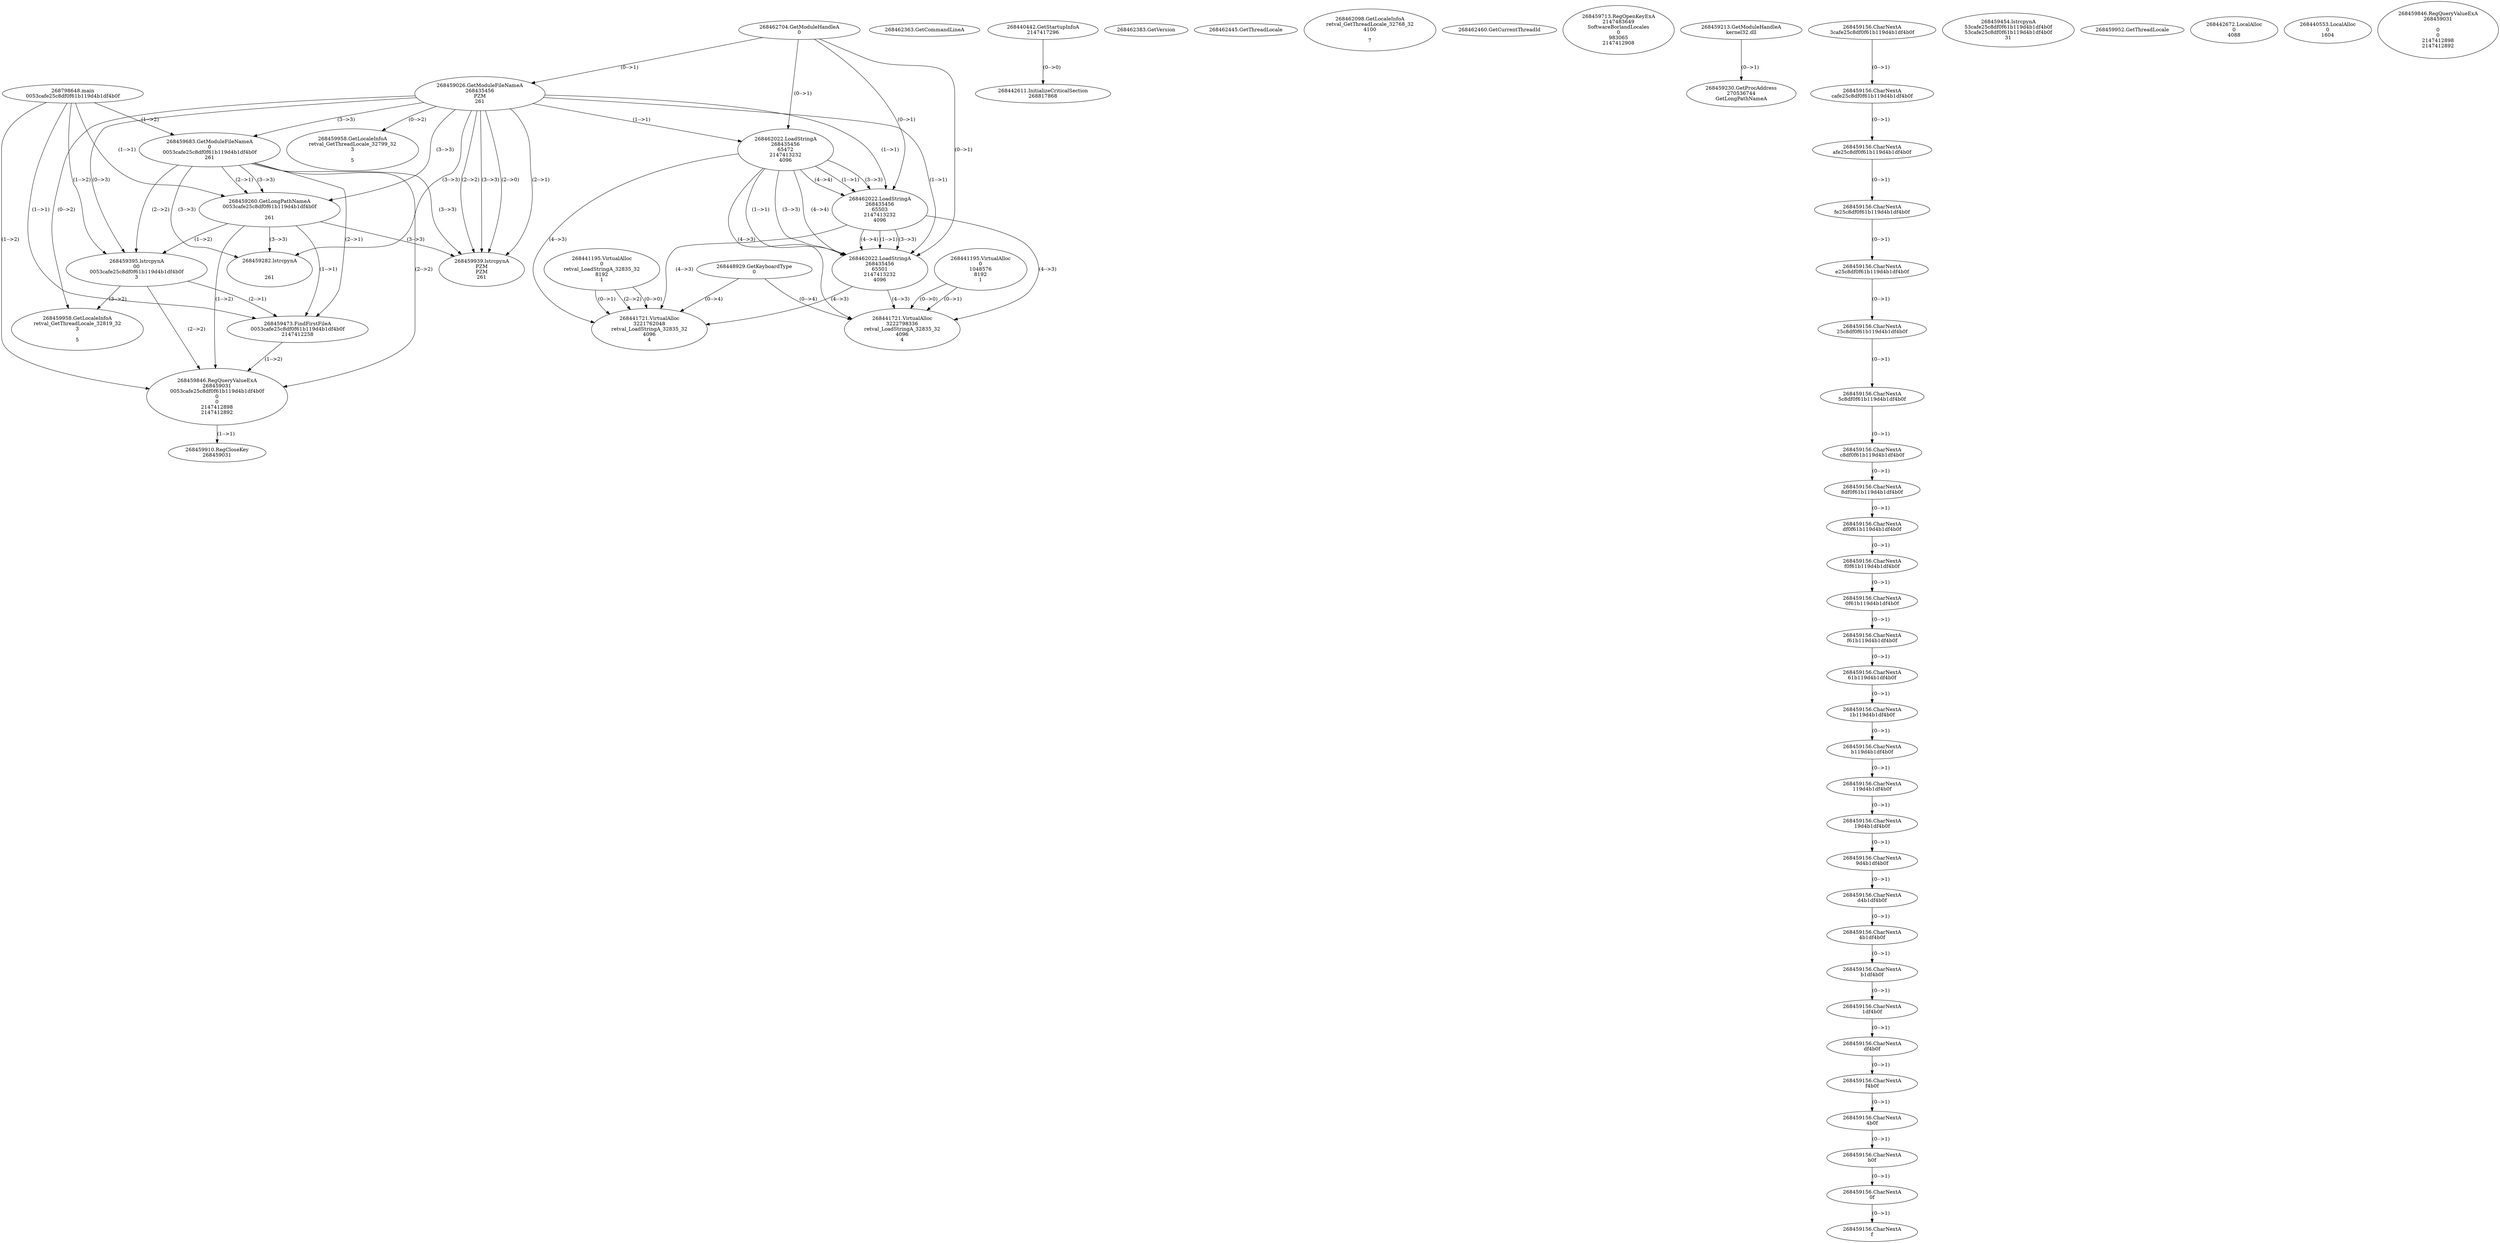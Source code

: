 // Global SCDG with merge call
digraph {
	0 [label="268798648.main
0053cafe25c8df0f61b119d4b1df4b0f"]
	1 [label="268462704.GetModuleHandleA
0"]
	2 [label="268448929.GetKeyboardType
0"]
	3 [label="268462363.GetCommandLineA
"]
	4 [label="268440442.GetStartupInfoA
2147417296"]
	5 [label="268462383.GetVersion
"]
	6 [label="268462445.GetThreadLocale
"]
	7 [label="268462098.GetLocaleInfoA
retval_GetThreadLocale_32768_32
4100

7"]
	8 [label="268462460.GetCurrentThreadId
"]
	9 [label="268459026.GetModuleFileNameA
268435456
PZM
261"]
	1 -> 9 [label="(0-->1)"]
	10 [label="268459683.GetModuleFileNameA
0
0053cafe25c8df0f61b119d4b1df4b0f
261"]
	0 -> 10 [label="(1-->2)"]
	9 -> 10 [label="(3-->3)"]
	11 [label="268459713.RegOpenKeyExA
2147483649
Software\Borland\Locales
0
983065
2147412908"]
	12 [label="268459213.GetModuleHandleA
kernel32.dll"]
	13 [label="268459230.GetProcAddress
270536744
GetLongPathNameA"]
	12 -> 13 [label="(0-->1)"]
	14 [label="268459260.GetLongPathNameA
0053cafe25c8df0f61b119d4b1df4b0f

261"]
	0 -> 14 [label="(1-->1)"]
	10 -> 14 [label="(2-->1)"]
	9 -> 14 [label="(3-->3)"]
	10 -> 14 [label="(3-->3)"]
	15 [label="268459395.lstrcpynA
00
0053cafe25c8df0f61b119d4b1df4b0f
3"]
	0 -> 15 [label="(1-->2)"]
	10 -> 15 [label="(2-->2)"]
	14 -> 15 [label="(1-->2)"]
	9 -> 15 [label="(0-->3)"]
	16 [label="268459156.CharNextA
3cafe25c8df0f61b119d4b1df4b0f"]
	17 [label="268459156.CharNextA
cafe25c8df0f61b119d4b1df4b0f"]
	16 -> 17 [label="(0-->1)"]
	18 [label="268459156.CharNextA
afe25c8df0f61b119d4b1df4b0f"]
	17 -> 18 [label="(0-->1)"]
	19 [label="268459156.CharNextA
fe25c8df0f61b119d4b1df4b0f"]
	18 -> 19 [label="(0-->1)"]
	20 [label="268459156.CharNextA
e25c8df0f61b119d4b1df4b0f"]
	19 -> 20 [label="(0-->1)"]
	21 [label="268459156.CharNextA
25c8df0f61b119d4b1df4b0f"]
	20 -> 21 [label="(0-->1)"]
	22 [label="268459156.CharNextA
5c8df0f61b119d4b1df4b0f"]
	21 -> 22 [label="(0-->1)"]
	23 [label="268459156.CharNextA
c8df0f61b119d4b1df4b0f"]
	22 -> 23 [label="(0-->1)"]
	24 [label="268459156.CharNextA
8df0f61b119d4b1df4b0f"]
	23 -> 24 [label="(0-->1)"]
	25 [label="268459156.CharNextA
df0f61b119d4b1df4b0f"]
	24 -> 25 [label="(0-->1)"]
	26 [label="268459156.CharNextA
f0f61b119d4b1df4b0f"]
	25 -> 26 [label="(0-->1)"]
	27 [label="268459156.CharNextA
0f61b119d4b1df4b0f"]
	26 -> 27 [label="(0-->1)"]
	28 [label="268459156.CharNextA
f61b119d4b1df4b0f"]
	27 -> 28 [label="(0-->1)"]
	29 [label="268459156.CharNextA
61b119d4b1df4b0f"]
	28 -> 29 [label="(0-->1)"]
	30 [label="268459156.CharNextA
1b119d4b1df4b0f"]
	29 -> 30 [label="(0-->1)"]
	31 [label="268459156.CharNextA
b119d4b1df4b0f"]
	30 -> 31 [label="(0-->1)"]
	32 [label="268459156.CharNextA
119d4b1df4b0f"]
	31 -> 32 [label="(0-->1)"]
	33 [label="268459156.CharNextA
19d4b1df4b0f"]
	32 -> 33 [label="(0-->1)"]
	34 [label="268459156.CharNextA
9d4b1df4b0f"]
	33 -> 34 [label="(0-->1)"]
	35 [label="268459156.CharNextA
d4b1df4b0f"]
	34 -> 35 [label="(0-->1)"]
	36 [label="268459156.CharNextA
4b1df4b0f"]
	35 -> 36 [label="(0-->1)"]
	37 [label="268459156.CharNextA
b1df4b0f"]
	36 -> 37 [label="(0-->1)"]
	38 [label="268459156.CharNextA
1df4b0f"]
	37 -> 38 [label="(0-->1)"]
	39 [label="268459156.CharNextA
df4b0f"]
	38 -> 39 [label="(0-->1)"]
	40 [label="268459156.CharNextA
f4b0f"]
	39 -> 40 [label="(0-->1)"]
	41 [label="268459156.CharNextA
4b0f"]
	40 -> 41 [label="(0-->1)"]
	42 [label="268459156.CharNextA
b0f"]
	41 -> 42 [label="(0-->1)"]
	43 [label="268459156.CharNextA
0f"]
	42 -> 43 [label="(0-->1)"]
	44 [label="268459156.CharNextA
f"]
	43 -> 44 [label="(0-->1)"]
	45 [label="268459454.lstrcpynA
53cafe25c8df0f61b119d4b1df4b0f
53cafe25c8df0f61b119d4b1df4b0f
31"]
	46 [label="268459473.FindFirstFileA
0053cafe25c8df0f61b119d4b1df4b0f
2147412258"]
	0 -> 46 [label="(1-->1)"]
	10 -> 46 [label="(2-->1)"]
	14 -> 46 [label="(1-->1)"]
	15 -> 46 [label="(2-->1)"]
	47 [label="268459846.RegQueryValueExA
268459031
0053cafe25c8df0f61b119d4b1df4b0f
0
0
2147412898
2147412892"]
	0 -> 47 [label="(1-->2)"]
	10 -> 47 [label="(2-->2)"]
	14 -> 47 [label="(1-->2)"]
	15 -> 47 [label="(2-->2)"]
	46 -> 47 [label="(1-->2)"]
	48 [label="268459910.RegCloseKey
268459031"]
	47 -> 48 [label="(1-->1)"]
	49 [label="268459939.lstrcpynA
PZM
PZM
261"]
	9 -> 49 [label="(2-->1)"]
	9 -> 49 [label="(2-->2)"]
	9 -> 49 [label="(3-->3)"]
	10 -> 49 [label="(3-->3)"]
	14 -> 49 [label="(3-->3)"]
	9 -> 49 [label="(2-->0)"]
	50 [label="268459952.GetThreadLocale
"]
	51 [label="268459958.GetLocaleInfoA
retval_GetThreadLocale_32819_32
3

5"]
	9 -> 51 [label="(0-->2)"]
	15 -> 51 [label="(3-->2)"]
	52 [label="268462022.LoadStringA
268435456
65472
2147413232
4096"]
	1 -> 52 [label="(0-->1)"]
	9 -> 52 [label="(1-->1)"]
	53 [label="268462022.LoadStringA
268435456
65503
2147413232
4096"]
	1 -> 53 [label="(0-->1)"]
	9 -> 53 [label="(1-->1)"]
	52 -> 53 [label="(1-->1)"]
	52 -> 53 [label="(3-->3)"]
	52 -> 53 [label="(4-->4)"]
	54 [label="268462022.LoadStringA
268435456
65501
2147413232
4096"]
	1 -> 54 [label="(0-->1)"]
	9 -> 54 [label="(1-->1)"]
	52 -> 54 [label="(1-->1)"]
	53 -> 54 [label="(1-->1)"]
	52 -> 54 [label="(3-->3)"]
	53 -> 54 [label="(3-->3)"]
	52 -> 54 [label="(4-->4)"]
	53 -> 54 [label="(4-->4)"]
	55 [label="268442611.InitializeCriticalSection
268817868"]
	4 -> 55 [label="(0-->0)"]
	56 [label="268442672.LocalAlloc
0
4088"]
	57 [label="268441195.VirtualAlloc
0
retval_LoadStringA_32835_32
8192
1"]
	58 [label="268440553.LocalAlloc
0
1604"]
	59 [label="268441721.VirtualAlloc
3221762048
retval_LoadStringA_32835_32
4096
4"]
	57 -> 59 [label="(0-->1)"]
	57 -> 59 [label="(2-->2)"]
	52 -> 59 [label="(4-->3)"]
	53 -> 59 [label="(4-->3)"]
	54 -> 59 [label="(4-->3)"]
	2 -> 59 [label="(0-->4)"]
	57 -> 59 [label="(0-->0)"]
	60 [label="268459282.lstrcpynA


261"]
	9 -> 60 [label="(3-->3)"]
	10 -> 60 [label="(3-->3)"]
	14 -> 60 [label="(3-->3)"]
	61 [label="268459846.RegQueryValueExA
268459031

0
0
2147412898
2147412892"]
	62 [label="268459958.GetLocaleInfoA
retval_GetThreadLocale_32799_32
3

5"]
	9 -> 62 [label="(0-->2)"]
	63 [label="268441195.VirtualAlloc
0
1048576
8192
1"]
	64 [label="268441721.VirtualAlloc
3222798336
retval_LoadStringA_32835_32
4096
4"]
	63 -> 64 [label="(0-->1)"]
	52 -> 64 [label="(4-->3)"]
	53 -> 64 [label="(4-->3)"]
	54 -> 64 [label="(4-->3)"]
	2 -> 64 [label="(0-->4)"]
	63 -> 64 [label="(0-->0)"]
}
